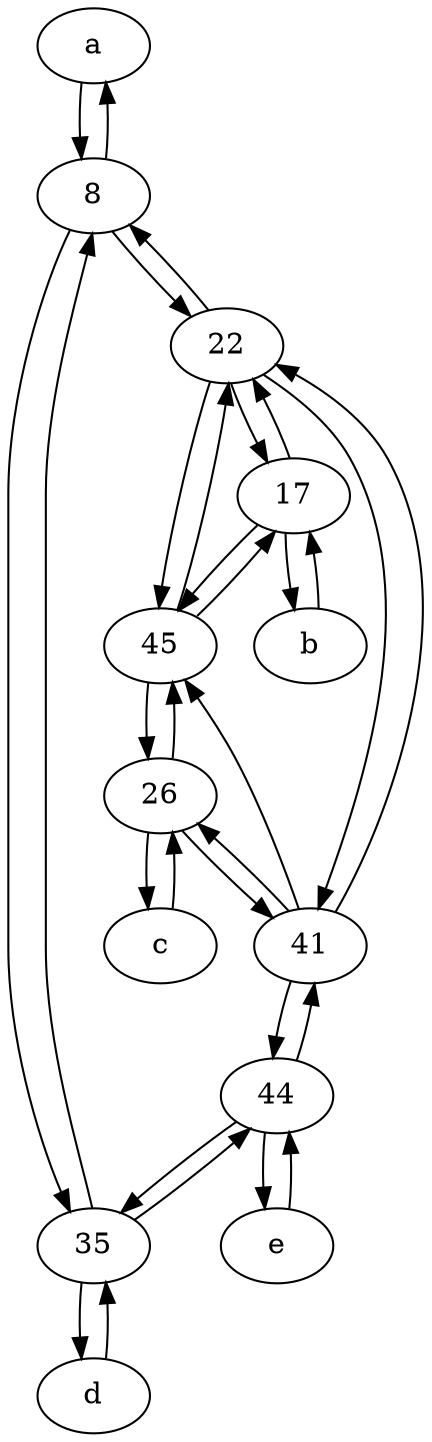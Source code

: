 digraph  {
	a [pos="40,10!"];
	17;
	45;
	35;
	e [pos="30,50!"];
	26;
	8;
	41;
	c [pos="20,10!"];
	44;
	22;
	b [pos="50,20!"];
	d [pos="20,30!"];
	35 -> 44;
	e -> 44;
	22 -> 41;
	41 -> 45;
	45 -> 17;
	26 -> c;
	d -> 35;
	8 -> 35;
	35 -> d;
	41 -> 26;
	8 -> a;
	a -> 8;
	45 -> 22;
	17 -> b;
	17 -> 45;
	c -> 26;
	22 -> 8;
	44 -> 41;
	45 -> 26;
	26 -> 41;
	44 -> e;
	26 -> 45;
	44 -> 35;
	8 -> 22;
	22 -> 45;
	b -> 17;
	41 -> 44;
	35 -> 8;
	17 -> 22;
	41 -> 22;
	22 -> 17;

	}